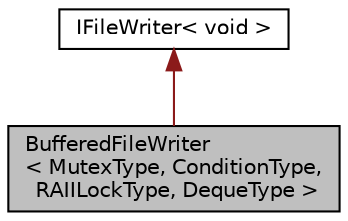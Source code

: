 digraph "BufferedFileWriter&lt; MutexType, ConditionType, RAIILockType, DequeType &gt;"
{
 // LATEX_PDF_SIZE
  edge [fontname="Helvetica",fontsize="10",labelfontname="Helvetica",labelfontsize="10"];
  node [fontname="Helvetica",fontsize="10",shape=record];
  Node1 [label="BufferedFileWriter\l\< MutexType, ConditionType,\l RAIILockType, DequeType \>",height=0.2,width=0.4,color="black", fillcolor="grey75", style="filled", fontcolor="black",tooltip=" "];
  Node2 -> Node1 [dir="back",color="firebrick4",fontsize="10",style="solid",fontname="Helvetica"];
  Node2 [label="IFileWriter\< void \>",height=0.2,width=0.4,color="black", fillcolor="white", style="filled",URL="$classIFileWriter_3_01void_01_4.html",tooltip=" "];
}
